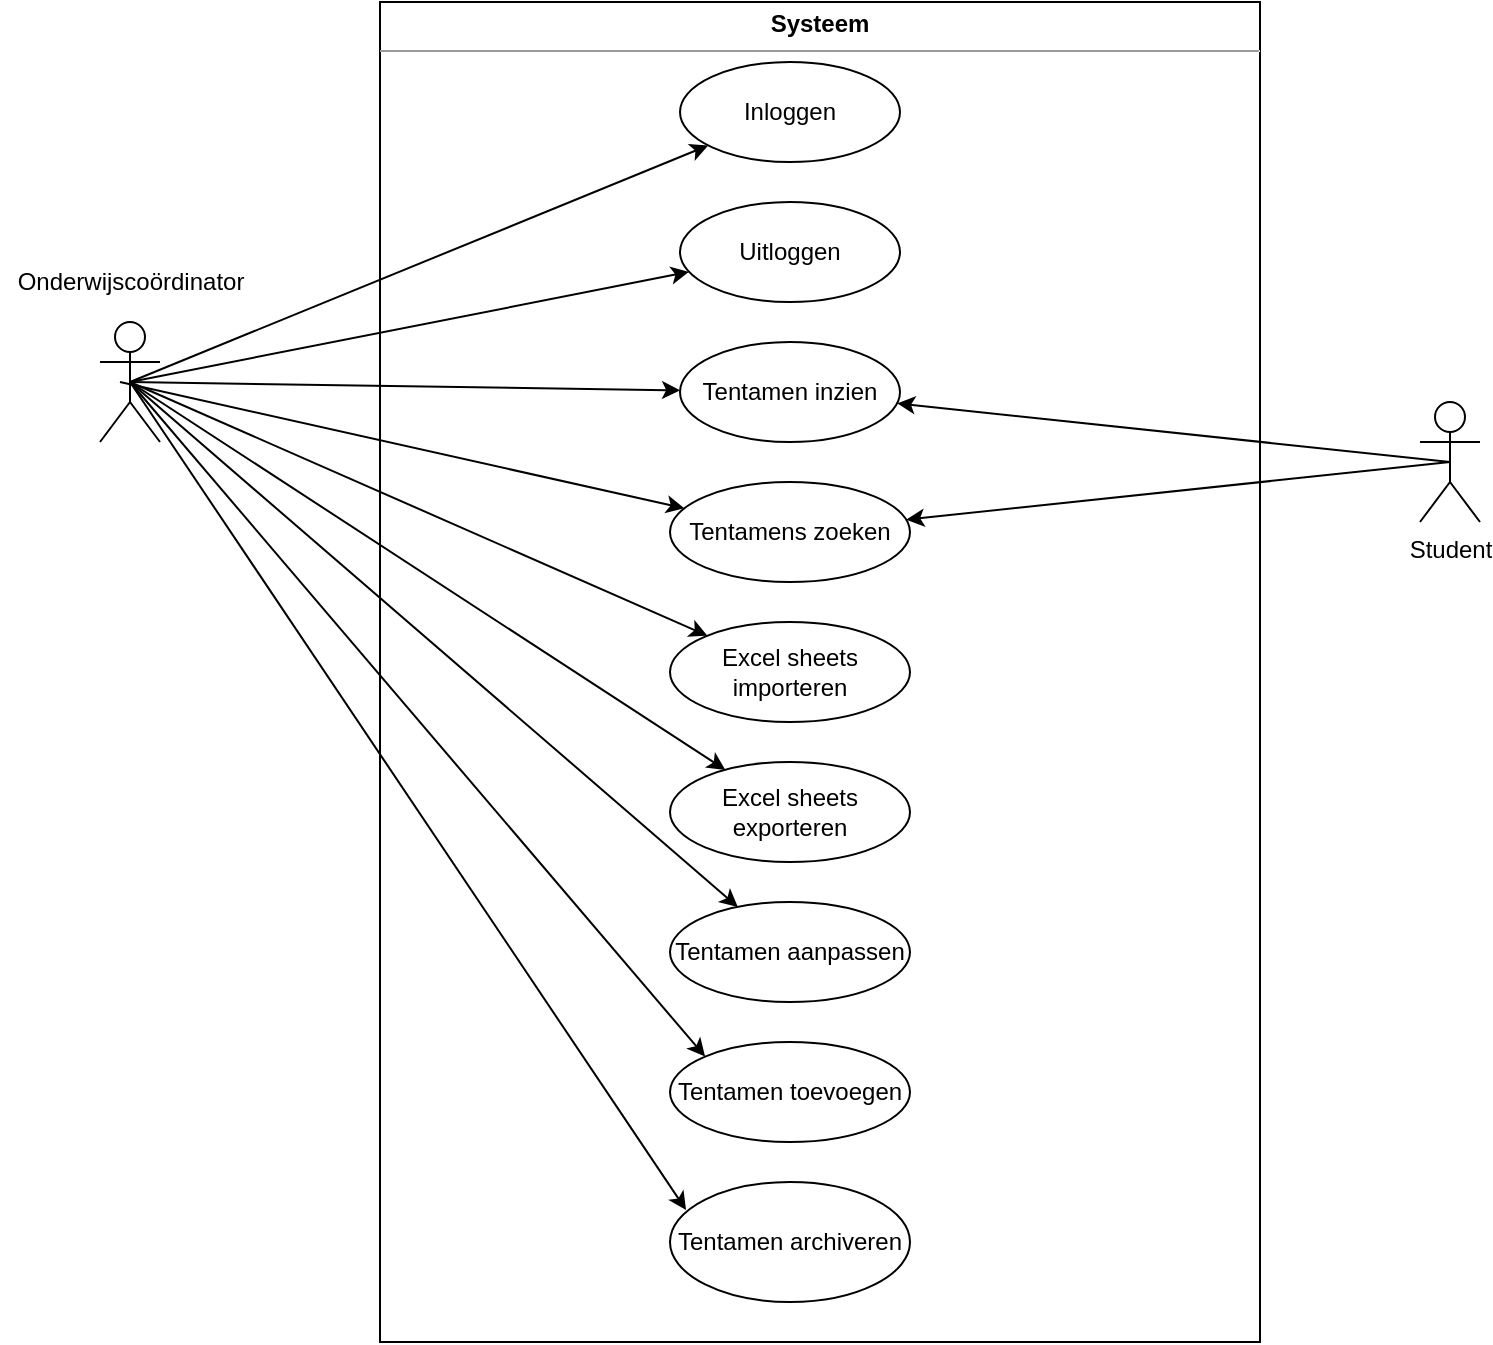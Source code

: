 <mxfile version="16.1.0" type="device"><diagram id="egBLNL8G0-vZkhJTk7WF" name="Page-1"><mxGraphModel dx="1422" dy="780" grid="1" gridSize="10" guides="1" tooltips="1" connect="1" arrows="1" fold="1" page="1" pageScale="1" pageWidth="827" pageHeight="1169" math="0" shadow="0"><root><mxCell id="0"/><mxCell id="1" parent="0"/><mxCell id="jblPgzvekUfM-D6LdHDq-1" value="&lt;p style=&quot;margin: 0px ; margin-top: 4px ; text-align: center&quot;&gt;&lt;b&gt;Systeem&lt;/b&gt;&lt;br&gt;&lt;/p&gt;&lt;hr size=&quot;1&quot;&gt;&lt;div style=&quot;height: 2px&quot;&gt;&lt;/div&gt;" style="verticalAlign=top;align=left;overflow=fill;fontSize=12;fontFamily=Helvetica;html=1;" vertex="1" parent="1"><mxGeometry x="230" y="70" width="440" height="670" as="geometry"/></mxCell><mxCell id="jblPgzvekUfM-D6LdHDq-3" value="Student" style="shape=umlActor;verticalLabelPosition=bottom;verticalAlign=top;html=1;" vertex="1" parent="1"><mxGeometry x="750" y="270" width="30" height="60" as="geometry"/></mxCell><mxCell id="jblPgzvekUfM-D6LdHDq-2" value="" style="shape=umlActor;verticalLabelPosition=bottom;verticalAlign=top;html=1;" vertex="1" parent="1"><mxGeometry x="90" y="230" width="30" height="60" as="geometry"/></mxCell><mxCell id="jblPgzvekUfM-D6LdHDq-5" value="Inloggen" style="ellipse;whiteSpace=wrap;html=1;" vertex="1" parent="1"><mxGeometry x="380" y="100" width="110" height="50" as="geometry"/></mxCell><mxCell id="jblPgzvekUfM-D6LdHDq-6" value="Uitloggen" style="ellipse;whiteSpace=wrap;html=1;" vertex="1" parent="1"><mxGeometry x="380" y="170" width="110" height="50" as="geometry"/></mxCell><mxCell id="jblPgzvekUfM-D6LdHDq-9" value="Tentamen inzien" style="ellipse;whiteSpace=wrap;html=1;" vertex="1" parent="1"><mxGeometry x="380" y="240" width="110" height="50" as="geometry"/></mxCell><mxCell id="jblPgzvekUfM-D6LdHDq-10" value="Tentamens zoeken" style="ellipse;whiteSpace=wrap;html=1;" vertex="1" parent="1"><mxGeometry x="375" y="310" width="120" height="50" as="geometry"/></mxCell><mxCell id="jblPgzvekUfM-D6LdHDq-11" value="Excel sheets importeren" style="ellipse;whiteSpace=wrap;html=1;" vertex="1" parent="1"><mxGeometry x="375" y="380" width="120" height="50" as="geometry"/></mxCell><mxCell id="jblPgzvekUfM-D6LdHDq-12" value="&lt;div&gt;Excel sheets exporteren&lt;/div&gt;" style="ellipse;whiteSpace=wrap;html=1;" vertex="1" parent="1"><mxGeometry x="375" y="450" width="120" height="50" as="geometry"/></mxCell><mxCell id="jblPgzvekUfM-D6LdHDq-13" value="Tentamen archiveren" style="ellipse;whiteSpace=wrap;html=1;" vertex="1" parent="1"><mxGeometry x="375" y="660" width="120" height="60" as="geometry"/></mxCell><mxCell id="jblPgzvekUfM-D6LdHDq-14" value="Tentamen aanpassen" style="ellipse;whiteSpace=wrap;html=1;" vertex="1" parent="1"><mxGeometry x="375" y="520" width="120" height="50" as="geometry"/></mxCell><mxCell id="jblPgzvekUfM-D6LdHDq-15" value="Tentamen toevoegen" style="ellipse;whiteSpace=wrap;html=1;" vertex="1" parent="1"><mxGeometry x="375" y="590" width="120" height="50" as="geometry"/></mxCell><mxCell id="jblPgzvekUfM-D6LdHDq-20" value="" style="endArrow=classic;html=1;rounded=0;exitX=0.5;exitY=0.5;exitDx=0;exitDy=0;exitPerimeter=0;" edge="1" parent="1" source="jblPgzvekUfM-D6LdHDq-2" target="jblPgzvekUfM-D6LdHDq-11"><mxGeometry width="50" height="50" relative="1" as="geometry"><mxPoint x="530" y="380" as="sourcePoint"/><mxPoint x="580" y="330" as="targetPoint"/></mxGeometry></mxCell><mxCell id="jblPgzvekUfM-D6LdHDq-21" value="" style="endArrow=classic;html=1;rounded=0;exitX=0.5;exitY=0.5;exitDx=0;exitDy=0;exitPerimeter=0;" edge="1" parent="1" source="jblPgzvekUfM-D6LdHDq-2" target="jblPgzvekUfM-D6LdHDq-5"><mxGeometry width="50" height="50" relative="1" as="geometry"><mxPoint x="530" y="380" as="sourcePoint"/><mxPoint x="580" y="330" as="targetPoint"/></mxGeometry></mxCell><mxCell id="jblPgzvekUfM-D6LdHDq-22" value="" style="endArrow=classic;html=1;rounded=0;exitX=0.5;exitY=0.5;exitDx=0;exitDy=0;exitPerimeter=0;" edge="1" parent="1" source="jblPgzvekUfM-D6LdHDq-2" target="jblPgzvekUfM-D6LdHDq-6"><mxGeometry width="50" height="50" relative="1" as="geometry"><mxPoint x="105" y="270" as="sourcePoint"/><mxPoint x="489.745" y="149.208" as="targetPoint"/></mxGeometry></mxCell><mxCell id="jblPgzvekUfM-D6LdHDq-23" value="" style="endArrow=classic;html=1;rounded=0;exitX=0.5;exitY=0.5;exitDx=0;exitDy=0;exitPerimeter=0;" edge="1" parent="1" source="jblPgzvekUfM-D6LdHDq-2" target="jblPgzvekUfM-D6LdHDq-9"><mxGeometry width="50" height="50" relative="1" as="geometry"><mxPoint x="105" y="270" as="sourcePoint"/><mxPoint x="482.81" y="212.889" as="targetPoint"/></mxGeometry></mxCell><mxCell id="jblPgzvekUfM-D6LdHDq-24" value="" style="endArrow=classic;html=1;rounded=0;" edge="1" parent="1" target="jblPgzvekUfM-D6LdHDq-10"><mxGeometry width="50" height="50" relative="1" as="geometry"><mxPoint x="100" y="260" as="sourcePoint"/><mxPoint x="480.018" y="274.361" as="targetPoint"/></mxGeometry></mxCell><mxCell id="jblPgzvekUfM-D6LdHDq-25" value="" style="endArrow=classic;html=1;rounded=0;exitX=0.5;exitY=0.5;exitDx=0;exitDy=0;exitPerimeter=0;" edge="1" parent="1" source="jblPgzvekUfM-D6LdHDq-3" target="jblPgzvekUfM-D6LdHDq-10"><mxGeometry width="50" height="50" relative="1" as="geometry"><mxPoint x="105" y="270" as="sourcePoint"/><mxPoint x="170" y="520" as="targetPoint"/></mxGeometry></mxCell><mxCell id="jblPgzvekUfM-D6LdHDq-27" value="" style="endArrow=classic;html=1;rounded=0;exitX=0.5;exitY=0.5;exitDx=0;exitDy=0;exitPerimeter=0;" edge="1" parent="1" source="jblPgzvekUfM-D6LdHDq-3" target="jblPgzvekUfM-D6LdHDq-9"><mxGeometry width="50" height="50" relative="1" as="geometry"><mxPoint x="775" y="310" as="sourcePoint"/><mxPoint x="503.146" y="338.833" as="targetPoint"/></mxGeometry></mxCell><mxCell id="jblPgzvekUfM-D6LdHDq-29" value="" style="endArrow=classic;html=1;rounded=0;exitX=0.5;exitY=0.5;exitDx=0;exitDy=0;exitPerimeter=0;" edge="1" parent="1" source="jblPgzvekUfM-D6LdHDq-2" target="jblPgzvekUfM-D6LdHDq-12"><mxGeometry width="50" height="50" relative="1" as="geometry"><mxPoint x="105" y="270" as="sourcePoint"/><mxPoint x="403.07" y="397.118" as="targetPoint"/></mxGeometry></mxCell><mxCell id="jblPgzvekUfM-D6LdHDq-30" value="" style="endArrow=classic;html=1;rounded=0;exitX=0.5;exitY=0.5;exitDx=0;exitDy=0;exitPerimeter=0;" edge="1" parent="1" source="jblPgzvekUfM-D6LdHDq-2" target="jblPgzvekUfM-D6LdHDq-14"><mxGeometry width="50" height="50" relative="1" as="geometry"><mxPoint x="105" y="270" as="sourcePoint"/><mxPoint x="411.987" y="464.124" as="targetPoint"/></mxGeometry></mxCell><mxCell id="jblPgzvekUfM-D6LdHDq-31" value="" style="endArrow=classic;html=1;rounded=0;exitX=0.5;exitY=0.5;exitDx=0;exitDy=0;exitPerimeter=0;entryX=0;entryY=0;entryDx=0;entryDy=0;" edge="1" parent="1" source="jblPgzvekUfM-D6LdHDq-2" target="jblPgzvekUfM-D6LdHDq-15"><mxGeometry width="50" height="50" relative="1" as="geometry"><mxPoint x="105" y="270" as="sourcePoint"/><mxPoint x="418.293" y="532.613" as="targetPoint"/></mxGeometry></mxCell><mxCell id="jblPgzvekUfM-D6LdHDq-32" value="" style="endArrow=classic;html=1;rounded=0;exitX=0.5;exitY=0.5;exitDx=0;exitDy=0;exitPerimeter=0;entryX=0.067;entryY=0.233;entryDx=0;entryDy=0;entryPerimeter=0;" edge="1" parent="1" source="jblPgzvekUfM-D6LdHDq-2" target="jblPgzvekUfM-D6LdHDq-13"><mxGeometry width="50" height="50" relative="1" as="geometry"><mxPoint x="105" y="270" as="sourcePoint"/><mxPoint x="422.762" y="601.781" as="targetPoint"/></mxGeometry></mxCell><mxCell id="jblPgzvekUfM-D6LdHDq-33" value="Onderwijscoördinator" style="text;html=1;align=center;verticalAlign=middle;resizable=0;points=[];autosize=1;strokeColor=none;fillColor=none;" vertex="1" parent="1"><mxGeometry x="40" y="200" width="130" height="20" as="geometry"/></mxCell></root></mxGraphModel></diagram></mxfile>
